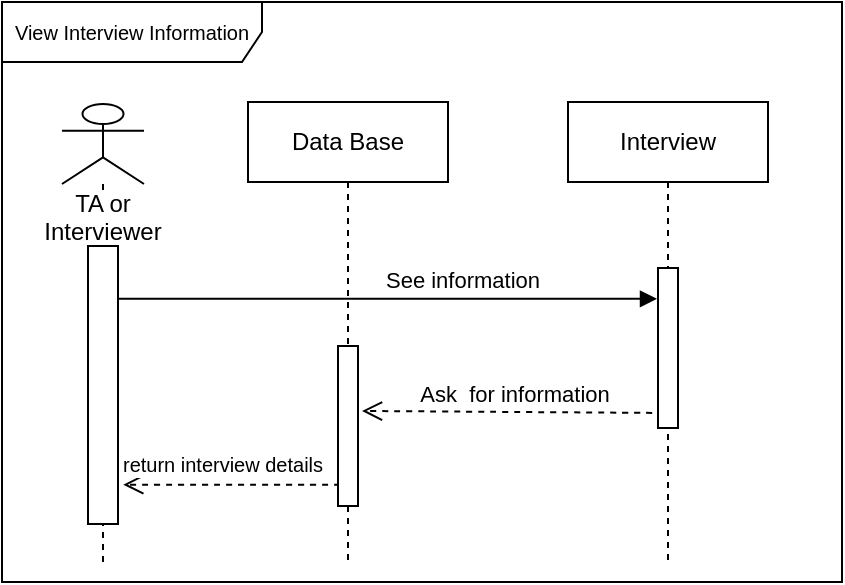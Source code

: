 <mxfile version="17.4.3" type="device"><diagram id="kgpKYQtTHZ0yAKxKKP6v" name="Page-1"><mxGraphModel dx="903" dy="469" grid="1" gridSize="10" guides="1" tooltips="1" connect="1" arrows="1" fold="1" page="1" pageScale="1" pageWidth="850" pageHeight="1100" math="0" shadow="0"><root><mxCell id="0"/><mxCell id="1" parent="0"/><mxCell id="imPEqKJ749Q7xuFrFfk8-16" value="&lt;font style=&quot;font-size: 10px&quot;&gt;return interview details&lt;/font&gt;" style="html=1;verticalAlign=bottom;endArrow=open;dashed=1;endSize=8;curved=1;exitX=-0.003;exitY=0.854;exitDx=0;exitDy=0;exitPerimeter=0;entryX=1.109;entryY=0.313;entryDx=0;entryDy=0;entryPerimeter=0;" parent="1" edge="1"><mxGeometry x="0.089" y="-1" relative="1" as="geometry"><mxPoint x="218.97" y="241.32" as="sourcePoint"/><mxPoint x="110.635" y="241.314" as="targetPoint"/><mxPoint as="offset"/></mxGeometry></mxCell><mxCell id="imPEqKJ749Q7xuFrFfk8-15" value="Ask&amp;nbsp; for information" style="html=1;verticalAlign=bottom;endArrow=open;dashed=1;endSize=8;curved=1;exitX=-0.4;exitY=0.906;exitDx=0;exitDy=0;exitPerimeter=0;entryX=0.5;entryY=0.406;entryDx=0;entryDy=0;entryPerimeter=0;" parent="1" edge="1"><mxGeometry relative="1" as="geometry"><mxPoint x="381" y="205.48" as="sourcePoint"/><mxPoint x="230" y="204.48" as="targetPoint"/></mxGeometry></mxCell><mxCell id="imPEqKJ749Q7xuFrFfk8-14" value="See information" style="html=1;verticalAlign=bottom;endArrow=block;curved=1;exitX=1.048;exitY=0.435;exitDx=0;exitDy=0;exitPerimeter=0;" parent="1" edge="1"><mxGeometry x="0.288" width="80" relative="1" as="geometry"><mxPoint x="103.72" y="148.43" as="sourcePoint"/><mxPoint x="377.5" y="148.43" as="targetPoint"/><mxPoint as="offset"/></mxGeometry></mxCell><mxCell id="imPEqKJ749Q7xuFrFfk8-1" value="&lt;span style=&quot;background-color: rgb(255 , 255 , 255)&quot;&gt;TA or Interviewer&lt;/span&gt;" style="shape=umlLifeline;participant=umlActor;perimeter=lifelinePerimeter;whiteSpace=wrap;html=1;container=1;collapsible=0;recursiveResize=0;verticalAlign=top;spacingTop=36;outlineConnect=0;" parent="1" vertex="1"><mxGeometry x="80" y="51" width="41" height="229" as="geometry"/></mxCell><mxCell id="imPEqKJ749Q7xuFrFfk8-2" value="" style="html=1;points=[];perimeter=orthogonalPerimeter;" parent="imPEqKJ749Q7xuFrFfk8-1" vertex="1"><mxGeometry x="13" y="71" width="15" height="139" as="geometry"/></mxCell><mxCell id="imPEqKJ749Q7xuFrFfk8-6" value="&lt;span&gt;Data Base&lt;/span&gt;" style="shape=umlLifeline;perimeter=lifelinePerimeter;whiteSpace=wrap;html=1;container=1;collapsible=0;recursiveResize=0;outlineConnect=0;" parent="1" vertex="1"><mxGeometry x="173" y="50" width="100" height="230" as="geometry"/></mxCell><mxCell id="imPEqKJ749Q7xuFrFfk8-8" value="" style="html=1;points=[];perimeter=orthogonalPerimeter;" parent="imPEqKJ749Q7xuFrFfk8-6" vertex="1"><mxGeometry x="45" y="122" width="10" height="80" as="geometry"/></mxCell><mxCell id="imPEqKJ749Q7xuFrFfk8-9" value="Interview" style="shape=umlLifeline;perimeter=lifelinePerimeter;whiteSpace=wrap;html=1;container=1;collapsible=0;recursiveResize=0;outlineConnect=0;" parent="1" vertex="1"><mxGeometry x="333" y="50" width="100" height="230" as="geometry"/></mxCell><mxCell id="imPEqKJ749Q7xuFrFfk8-10" value="" style="html=1;points=[];perimeter=orthogonalPerimeter;" parent="imPEqKJ749Q7xuFrFfk8-9" vertex="1"><mxGeometry x="45" y="83" width="10" height="80" as="geometry"/></mxCell><mxCell id="0EsTidGfse0fYGt93lht-2" value="View Interview Information" style="shape=umlFrame;whiteSpace=wrap;html=1;labelBackgroundColor=#FFFFFF;fontSize=10;width=130;height=30;" vertex="1" parent="1"><mxGeometry x="50" width="420" height="290" as="geometry"/></mxCell></root></mxGraphModel></diagram></mxfile>